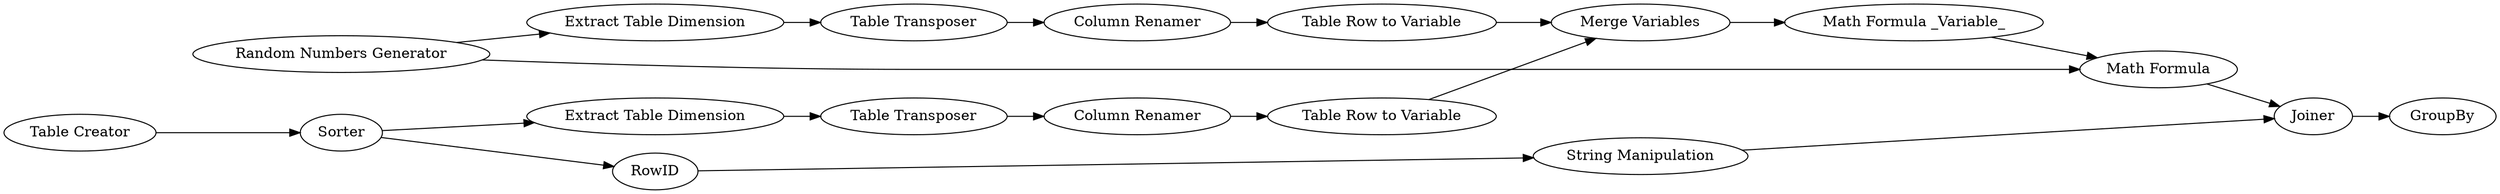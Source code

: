 digraph {
	9 -> 14
	5 -> 17
	8 -> 9
	18 -> 5
	20 -> 3
	3 -> 10
	18 -> 6
	10 -> 11
	17 -> 21
	15 -> 16
	12 -> 8
	13 -> 12
	7 -> 9
	20 -> 15
	14 -> 5
	11 -> 7
	6 -> 13
	19 -> 20
	16 -> 17
	5 [label="Math Formula"]
	16 [label="String Manipulation"]
	13 [label="Table Transposer"]
	20 [label=Sorter]
	7 [label="Table Row to Variable"]
	12 [label="Column Renamer"]
	9 [label="Merge Variables"]
	11 [label="Column Renamer"]
	21 [label=GroupBy]
	18 [label="Random Numbers Generator"]
	6 [label="Extract Table Dimension"]
	8 [label="Table Row to Variable"]
	15 [label=RowID]
	14 [label="Math Formula _Variable_"]
	17 [label=Joiner]
	3 [label="Extract Table Dimension"]
	10 [label="Table Transposer"]
	19 [label="Table Creator"]
	rankdir=LR
}
